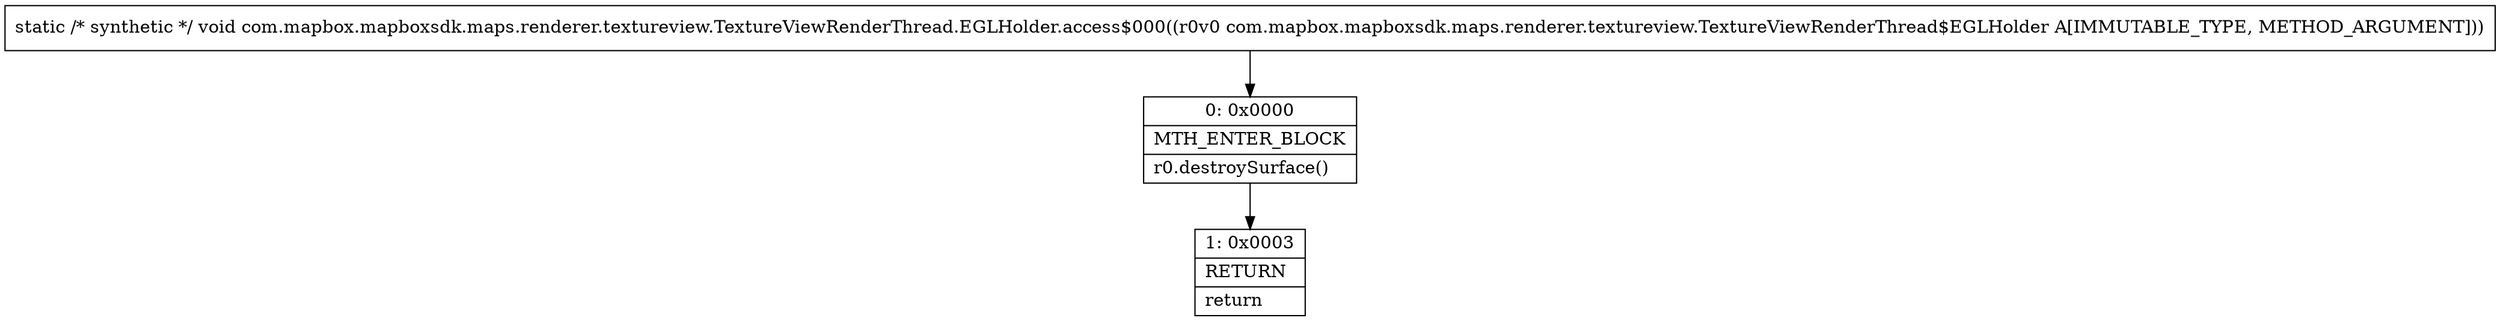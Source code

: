 digraph "CFG forcom.mapbox.mapboxsdk.maps.renderer.textureview.TextureViewRenderThread.EGLHolder.access$000(Lcom\/mapbox\/mapboxsdk\/maps\/renderer\/textureview\/TextureViewRenderThread$EGLHolder;)V" {
Node_0 [shape=record,label="{0\:\ 0x0000|MTH_ENTER_BLOCK\l|r0.destroySurface()\l}"];
Node_1 [shape=record,label="{1\:\ 0x0003|RETURN\l|return\l}"];
MethodNode[shape=record,label="{static \/* synthetic *\/ void com.mapbox.mapboxsdk.maps.renderer.textureview.TextureViewRenderThread.EGLHolder.access$000((r0v0 com.mapbox.mapboxsdk.maps.renderer.textureview.TextureViewRenderThread$EGLHolder A[IMMUTABLE_TYPE, METHOD_ARGUMENT])) }"];
MethodNode -> Node_0;
Node_0 -> Node_1;
}

